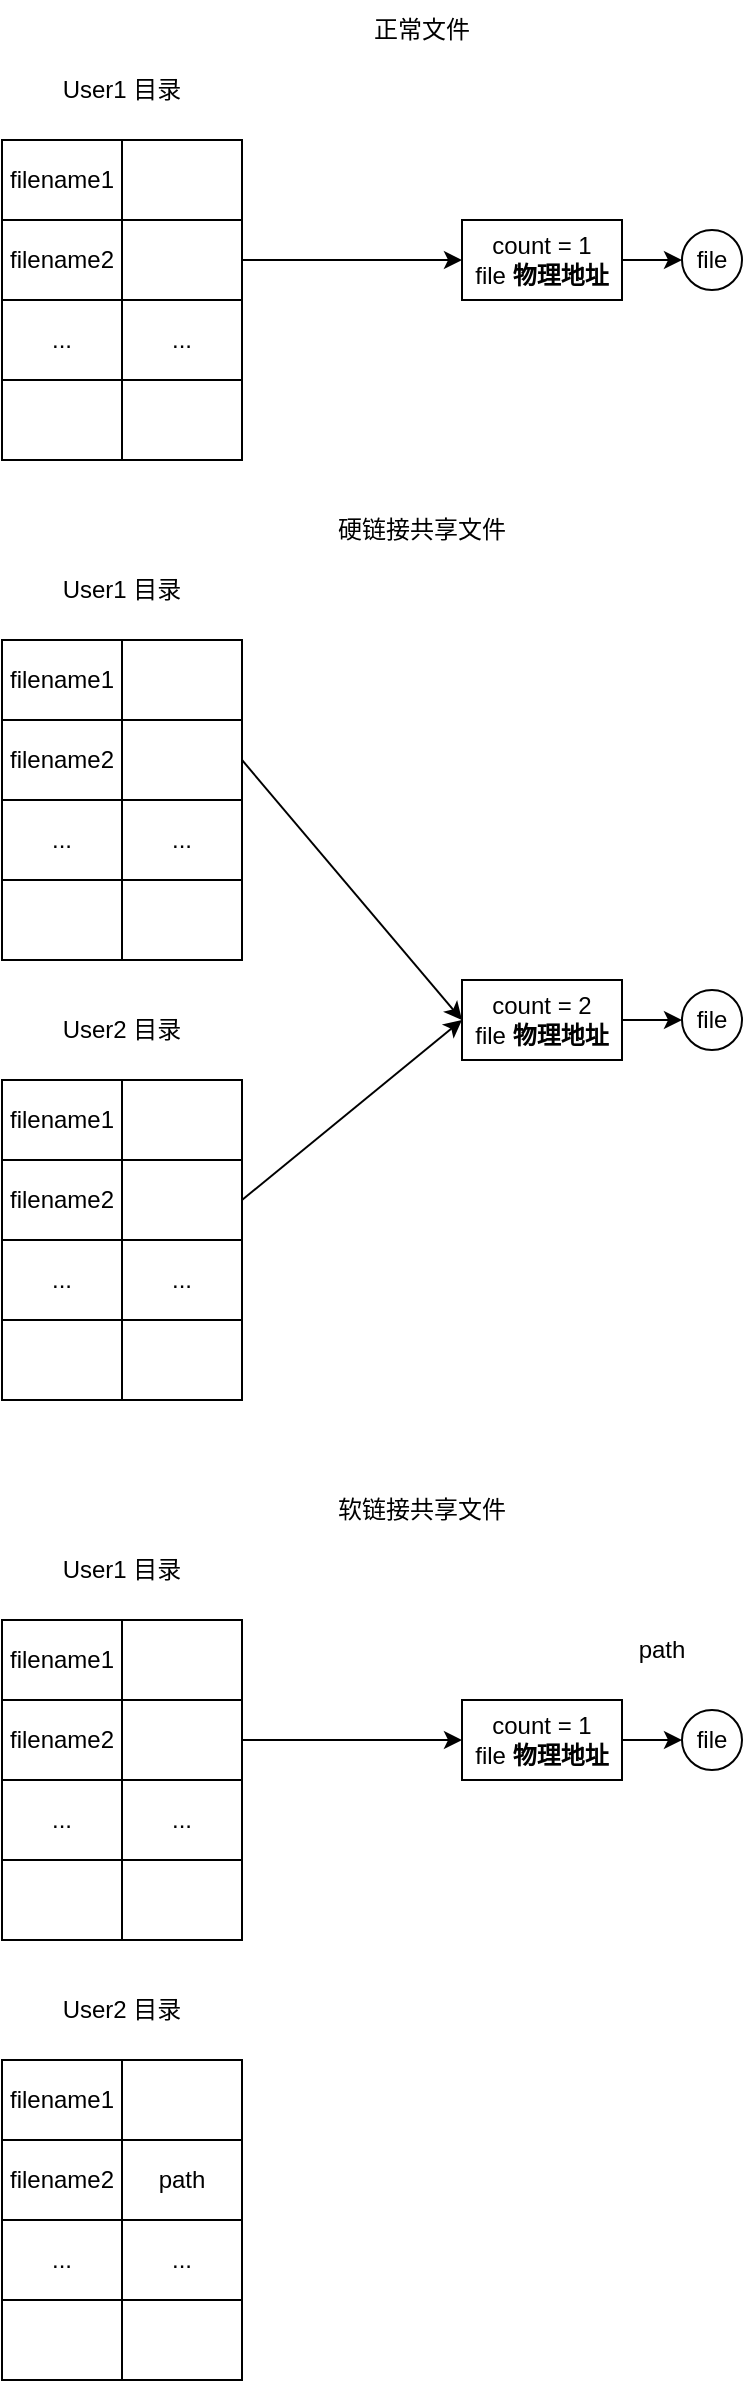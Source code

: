 <mxfile version="20.3.0" type="device"><diagram id="XVbXuXo4Ik4Qu2S9-JRk" name="第 1 页"><mxGraphModel dx="1673" dy="1065" grid="1" gridSize="10" guides="1" tooltips="1" connect="1" arrows="1" fold="1" page="1" pageScale="1" pageWidth="827" pageHeight="1169" math="0" shadow="0"><root><mxCell id="0"/><mxCell id="1" parent="0"/><mxCell id="PfqKMz3dD0oK0DoNJhlm-143" value="" style="shape=table;html=1;whiteSpace=wrap;startSize=0;container=1;collapsible=0;childLayout=tableLayout;" vertex="1" parent="1"><mxGeometry x="350" y="490" width="120" height="160" as="geometry"/></mxCell><mxCell id="PfqKMz3dD0oK0DoNJhlm-144" value="" style="shape=tableRow;horizontal=0;startSize=0;swimlaneHead=0;swimlaneBody=0;top=0;left=0;bottom=0;right=0;collapsible=0;dropTarget=0;fillColor=none;points=[[0,0.5],[1,0.5]];portConstraint=eastwest;" vertex="1" parent="PfqKMz3dD0oK0DoNJhlm-143"><mxGeometry width="120" height="40" as="geometry"/></mxCell><mxCell id="PfqKMz3dD0oK0DoNJhlm-145" value="filename1" style="shape=partialRectangle;html=1;whiteSpace=wrap;connectable=0;fillColor=none;top=0;left=0;bottom=0;right=0;overflow=hidden;" vertex="1" parent="PfqKMz3dD0oK0DoNJhlm-144"><mxGeometry width="60" height="40" as="geometry"><mxRectangle width="60" height="40" as="alternateBounds"/></mxGeometry></mxCell><mxCell id="PfqKMz3dD0oK0DoNJhlm-146" value="" style="shape=partialRectangle;html=1;whiteSpace=wrap;connectable=0;fillColor=none;top=0;left=0;bottom=0;right=0;overflow=hidden;" vertex="1" parent="PfqKMz3dD0oK0DoNJhlm-144"><mxGeometry x="60" width="60" height="40" as="geometry"><mxRectangle width="60" height="40" as="alternateBounds"/></mxGeometry></mxCell><mxCell id="PfqKMz3dD0oK0DoNJhlm-148" value="" style="shape=tableRow;horizontal=0;startSize=0;swimlaneHead=0;swimlaneBody=0;top=0;left=0;bottom=0;right=0;collapsible=0;dropTarget=0;fillColor=none;points=[[0,0.5],[1,0.5]];portConstraint=eastwest;" vertex="1" parent="PfqKMz3dD0oK0DoNJhlm-143"><mxGeometry y="40" width="120" height="40" as="geometry"/></mxCell><mxCell id="PfqKMz3dD0oK0DoNJhlm-149" value="filename2" style="shape=partialRectangle;html=1;whiteSpace=wrap;connectable=0;fillColor=none;top=0;left=0;bottom=0;right=0;overflow=hidden;" vertex="1" parent="PfqKMz3dD0oK0DoNJhlm-148"><mxGeometry width="60" height="40" as="geometry"><mxRectangle width="60" height="40" as="alternateBounds"/></mxGeometry></mxCell><mxCell id="PfqKMz3dD0oK0DoNJhlm-150" value="" style="shape=partialRectangle;html=1;whiteSpace=wrap;connectable=0;fillColor=none;top=0;left=0;bottom=0;right=0;overflow=hidden;" vertex="1" parent="PfqKMz3dD0oK0DoNJhlm-148"><mxGeometry x="60" width="60" height="40" as="geometry"><mxRectangle width="60" height="40" as="alternateBounds"/></mxGeometry></mxCell><mxCell id="PfqKMz3dD0oK0DoNJhlm-156" style="shape=tableRow;horizontal=0;startSize=0;swimlaneHead=0;swimlaneBody=0;top=0;left=0;bottom=0;right=0;collapsible=0;dropTarget=0;fillColor=none;points=[[0,0.5],[1,0.5]];portConstraint=eastwest;" vertex="1" parent="PfqKMz3dD0oK0DoNJhlm-143"><mxGeometry y="80" width="120" height="40" as="geometry"/></mxCell><mxCell id="PfqKMz3dD0oK0DoNJhlm-157" value="..." style="shape=partialRectangle;html=1;whiteSpace=wrap;connectable=0;fillColor=none;top=0;left=0;bottom=0;right=0;overflow=hidden;" vertex="1" parent="PfqKMz3dD0oK0DoNJhlm-156"><mxGeometry width="60" height="40" as="geometry"><mxRectangle width="60" height="40" as="alternateBounds"/></mxGeometry></mxCell><mxCell id="PfqKMz3dD0oK0DoNJhlm-158" value="..." style="shape=partialRectangle;html=1;whiteSpace=wrap;connectable=0;fillColor=none;top=0;left=0;bottom=0;right=0;overflow=hidden;" vertex="1" parent="PfqKMz3dD0oK0DoNJhlm-156"><mxGeometry x="60" width="60" height="40" as="geometry"><mxRectangle width="60" height="40" as="alternateBounds"/></mxGeometry></mxCell><mxCell id="PfqKMz3dD0oK0DoNJhlm-160" style="shape=tableRow;horizontal=0;startSize=0;swimlaneHead=0;swimlaneBody=0;top=0;left=0;bottom=0;right=0;collapsible=0;dropTarget=0;fillColor=none;points=[[0,0.5],[1,0.5]];portConstraint=eastwest;" vertex="1" parent="PfqKMz3dD0oK0DoNJhlm-143"><mxGeometry y="120" width="120" height="40" as="geometry"/></mxCell><mxCell id="PfqKMz3dD0oK0DoNJhlm-161" style="shape=partialRectangle;html=1;whiteSpace=wrap;connectable=0;fillColor=none;top=0;left=0;bottom=0;right=0;overflow=hidden;" vertex="1" parent="PfqKMz3dD0oK0DoNJhlm-160"><mxGeometry width="60" height="40" as="geometry"><mxRectangle width="60" height="40" as="alternateBounds"/></mxGeometry></mxCell><mxCell id="PfqKMz3dD0oK0DoNJhlm-162" style="shape=partialRectangle;html=1;whiteSpace=wrap;connectable=0;fillColor=none;top=0;left=0;bottom=0;right=0;overflow=hidden;" vertex="1" parent="PfqKMz3dD0oK0DoNJhlm-160"><mxGeometry x="60" width="60" height="40" as="geometry"><mxRectangle width="60" height="40" as="alternateBounds"/></mxGeometry></mxCell><mxCell id="PfqKMz3dD0oK0DoNJhlm-164" value="User1 目录" style="text;html=1;strokeColor=none;fillColor=none;align=center;verticalAlign=middle;whiteSpace=wrap;rounded=0;" vertex="1" parent="1"><mxGeometry x="375" y="450" width="70" height="30" as="geometry"/></mxCell><mxCell id="PfqKMz3dD0oK0DoNJhlm-165" value="count = 2&lt;br&gt;file &lt;b&gt;物理地址&lt;/b&gt;" style="rounded=0;whiteSpace=wrap;html=1;" vertex="1" parent="1"><mxGeometry x="580" y="660" width="80" height="40" as="geometry"/></mxCell><mxCell id="PfqKMz3dD0oK0DoNJhlm-166" value="" style="shape=table;html=1;whiteSpace=wrap;startSize=0;container=1;collapsible=0;childLayout=tableLayout;" vertex="1" parent="1"><mxGeometry x="350" y="710" width="120" height="160" as="geometry"/></mxCell><mxCell id="PfqKMz3dD0oK0DoNJhlm-167" value="" style="shape=tableRow;horizontal=0;startSize=0;swimlaneHead=0;swimlaneBody=0;top=0;left=0;bottom=0;right=0;collapsible=0;dropTarget=0;fillColor=none;points=[[0,0.5],[1,0.5]];portConstraint=eastwest;" vertex="1" parent="PfqKMz3dD0oK0DoNJhlm-166"><mxGeometry width="120" height="40" as="geometry"/></mxCell><mxCell id="PfqKMz3dD0oK0DoNJhlm-168" value="filename1" style="shape=partialRectangle;html=1;whiteSpace=wrap;connectable=0;fillColor=none;top=0;left=0;bottom=0;right=0;overflow=hidden;" vertex="1" parent="PfqKMz3dD0oK0DoNJhlm-167"><mxGeometry width="60" height="40" as="geometry"><mxRectangle width="60" height="40" as="alternateBounds"/></mxGeometry></mxCell><mxCell id="PfqKMz3dD0oK0DoNJhlm-169" value="" style="shape=partialRectangle;html=1;whiteSpace=wrap;connectable=0;fillColor=none;top=0;left=0;bottom=0;right=0;overflow=hidden;" vertex="1" parent="PfqKMz3dD0oK0DoNJhlm-167"><mxGeometry x="60" width="60" height="40" as="geometry"><mxRectangle width="60" height="40" as="alternateBounds"/></mxGeometry></mxCell><mxCell id="PfqKMz3dD0oK0DoNJhlm-170" value="" style="shape=tableRow;horizontal=0;startSize=0;swimlaneHead=0;swimlaneBody=0;top=0;left=0;bottom=0;right=0;collapsible=0;dropTarget=0;fillColor=none;points=[[0,0.5],[1,0.5]];portConstraint=eastwest;" vertex="1" parent="PfqKMz3dD0oK0DoNJhlm-166"><mxGeometry y="40" width="120" height="40" as="geometry"/></mxCell><mxCell id="PfqKMz3dD0oK0DoNJhlm-171" value="filename2" style="shape=partialRectangle;html=1;whiteSpace=wrap;connectable=0;fillColor=none;top=0;left=0;bottom=0;right=0;overflow=hidden;" vertex="1" parent="PfqKMz3dD0oK0DoNJhlm-170"><mxGeometry width="60" height="40" as="geometry"><mxRectangle width="60" height="40" as="alternateBounds"/></mxGeometry></mxCell><mxCell id="PfqKMz3dD0oK0DoNJhlm-172" value="" style="shape=partialRectangle;html=1;whiteSpace=wrap;connectable=0;fillColor=none;top=0;left=0;bottom=0;right=0;overflow=hidden;" vertex="1" parent="PfqKMz3dD0oK0DoNJhlm-170"><mxGeometry x="60" width="60" height="40" as="geometry"><mxRectangle width="60" height="40" as="alternateBounds"/></mxGeometry></mxCell><mxCell id="PfqKMz3dD0oK0DoNJhlm-173" style="shape=tableRow;horizontal=0;startSize=0;swimlaneHead=0;swimlaneBody=0;top=0;left=0;bottom=0;right=0;collapsible=0;dropTarget=0;fillColor=none;points=[[0,0.5],[1,0.5]];portConstraint=eastwest;" vertex="1" parent="PfqKMz3dD0oK0DoNJhlm-166"><mxGeometry y="80" width="120" height="40" as="geometry"/></mxCell><mxCell id="PfqKMz3dD0oK0DoNJhlm-174" value="..." style="shape=partialRectangle;html=1;whiteSpace=wrap;connectable=0;fillColor=none;top=0;left=0;bottom=0;right=0;overflow=hidden;" vertex="1" parent="PfqKMz3dD0oK0DoNJhlm-173"><mxGeometry width="60" height="40" as="geometry"><mxRectangle width="60" height="40" as="alternateBounds"/></mxGeometry></mxCell><mxCell id="PfqKMz3dD0oK0DoNJhlm-175" value="..." style="shape=partialRectangle;html=1;whiteSpace=wrap;connectable=0;fillColor=none;top=0;left=0;bottom=0;right=0;overflow=hidden;" vertex="1" parent="PfqKMz3dD0oK0DoNJhlm-173"><mxGeometry x="60" width="60" height="40" as="geometry"><mxRectangle width="60" height="40" as="alternateBounds"/></mxGeometry></mxCell><mxCell id="PfqKMz3dD0oK0DoNJhlm-176" style="shape=tableRow;horizontal=0;startSize=0;swimlaneHead=0;swimlaneBody=0;top=0;left=0;bottom=0;right=0;collapsible=0;dropTarget=0;fillColor=none;points=[[0,0.5],[1,0.5]];portConstraint=eastwest;" vertex="1" parent="PfqKMz3dD0oK0DoNJhlm-166"><mxGeometry y="120" width="120" height="40" as="geometry"/></mxCell><mxCell id="PfqKMz3dD0oK0DoNJhlm-177" style="shape=partialRectangle;html=1;whiteSpace=wrap;connectable=0;fillColor=none;top=0;left=0;bottom=0;right=0;overflow=hidden;" vertex="1" parent="PfqKMz3dD0oK0DoNJhlm-176"><mxGeometry width="60" height="40" as="geometry"><mxRectangle width="60" height="40" as="alternateBounds"/></mxGeometry></mxCell><mxCell id="PfqKMz3dD0oK0DoNJhlm-178" style="shape=partialRectangle;html=1;whiteSpace=wrap;connectable=0;fillColor=none;top=0;left=0;bottom=0;right=0;overflow=hidden;" vertex="1" parent="PfqKMz3dD0oK0DoNJhlm-176"><mxGeometry x="60" width="60" height="40" as="geometry"><mxRectangle width="60" height="40" as="alternateBounds"/></mxGeometry></mxCell><mxCell id="PfqKMz3dD0oK0DoNJhlm-179" value="User2 目录" style="text;html=1;strokeColor=none;fillColor=none;align=center;verticalAlign=middle;whiteSpace=wrap;rounded=0;" vertex="1" parent="1"><mxGeometry x="375" y="670" width="70" height="30" as="geometry"/></mxCell><mxCell id="PfqKMz3dD0oK0DoNJhlm-180" value="" style="endArrow=classic;html=1;rounded=0;exitX=1;exitY=0.5;exitDx=0;exitDy=0;entryX=0;entryY=0.5;entryDx=0;entryDy=0;" edge="1" parent="1" source="PfqKMz3dD0oK0DoNJhlm-148" target="PfqKMz3dD0oK0DoNJhlm-165"><mxGeometry width="50" height="50" relative="1" as="geometry"><mxPoint x="520" y="690" as="sourcePoint"/><mxPoint x="570" y="640" as="targetPoint"/></mxGeometry></mxCell><mxCell id="PfqKMz3dD0oK0DoNJhlm-181" value="" style="endArrow=classic;html=1;rounded=0;exitX=1;exitY=0.5;exitDx=0;exitDy=0;entryX=0;entryY=0.5;entryDx=0;entryDy=0;" edge="1" parent="1" source="PfqKMz3dD0oK0DoNJhlm-170" target="PfqKMz3dD0oK0DoNJhlm-165"><mxGeometry width="50" height="50" relative="1" as="geometry"><mxPoint x="520" y="690" as="sourcePoint"/><mxPoint x="570" y="640" as="targetPoint"/></mxGeometry></mxCell><mxCell id="PfqKMz3dD0oK0DoNJhlm-182" value="file" style="ellipse;whiteSpace=wrap;html=1;aspect=fixed;" vertex="1" parent="1"><mxGeometry x="690" y="665" width="30" height="30" as="geometry"/></mxCell><mxCell id="PfqKMz3dD0oK0DoNJhlm-183" value="" style="endArrow=classic;html=1;rounded=0;exitX=1;exitY=0.5;exitDx=0;exitDy=0;entryX=0;entryY=0.5;entryDx=0;entryDy=0;" edge="1" parent="1" source="PfqKMz3dD0oK0DoNJhlm-165" target="PfqKMz3dD0oK0DoNJhlm-182"><mxGeometry width="50" height="50" relative="1" as="geometry"><mxPoint x="520" y="690" as="sourcePoint"/><mxPoint x="570" y="640" as="targetPoint"/></mxGeometry></mxCell><mxCell id="PfqKMz3dD0oK0DoNJhlm-184" value="" style="shape=table;html=1;whiteSpace=wrap;startSize=0;container=1;collapsible=0;childLayout=tableLayout;" vertex="1" parent="1"><mxGeometry x="350" y="240" width="120" height="160" as="geometry"/></mxCell><mxCell id="PfqKMz3dD0oK0DoNJhlm-185" value="" style="shape=tableRow;horizontal=0;startSize=0;swimlaneHead=0;swimlaneBody=0;top=0;left=0;bottom=0;right=0;collapsible=0;dropTarget=0;fillColor=none;points=[[0,0.5],[1,0.5]];portConstraint=eastwest;" vertex="1" parent="PfqKMz3dD0oK0DoNJhlm-184"><mxGeometry width="120" height="40" as="geometry"/></mxCell><mxCell id="PfqKMz3dD0oK0DoNJhlm-186" value="filename1" style="shape=partialRectangle;html=1;whiteSpace=wrap;connectable=0;fillColor=none;top=0;left=0;bottom=0;right=0;overflow=hidden;" vertex="1" parent="PfqKMz3dD0oK0DoNJhlm-185"><mxGeometry width="60" height="40" as="geometry"><mxRectangle width="60" height="40" as="alternateBounds"/></mxGeometry></mxCell><mxCell id="PfqKMz3dD0oK0DoNJhlm-187" value="" style="shape=partialRectangle;html=1;whiteSpace=wrap;connectable=0;fillColor=none;top=0;left=0;bottom=0;right=0;overflow=hidden;" vertex="1" parent="PfqKMz3dD0oK0DoNJhlm-185"><mxGeometry x="60" width="60" height="40" as="geometry"><mxRectangle width="60" height="40" as="alternateBounds"/></mxGeometry></mxCell><mxCell id="PfqKMz3dD0oK0DoNJhlm-188" value="" style="shape=tableRow;horizontal=0;startSize=0;swimlaneHead=0;swimlaneBody=0;top=0;left=0;bottom=0;right=0;collapsible=0;dropTarget=0;fillColor=none;points=[[0,0.5],[1,0.5]];portConstraint=eastwest;" vertex="1" parent="PfqKMz3dD0oK0DoNJhlm-184"><mxGeometry y="40" width="120" height="40" as="geometry"/></mxCell><mxCell id="PfqKMz3dD0oK0DoNJhlm-189" value="filename2" style="shape=partialRectangle;html=1;whiteSpace=wrap;connectable=0;fillColor=none;top=0;left=0;bottom=0;right=0;overflow=hidden;" vertex="1" parent="PfqKMz3dD0oK0DoNJhlm-188"><mxGeometry width="60" height="40" as="geometry"><mxRectangle width="60" height="40" as="alternateBounds"/></mxGeometry></mxCell><mxCell id="PfqKMz3dD0oK0DoNJhlm-190" value="" style="shape=partialRectangle;html=1;whiteSpace=wrap;connectable=0;fillColor=none;top=0;left=0;bottom=0;right=0;overflow=hidden;" vertex="1" parent="PfqKMz3dD0oK0DoNJhlm-188"><mxGeometry x="60" width="60" height="40" as="geometry"><mxRectangle width="60" height="40" as="alternateBounds"/></mxGeometry></mxCell><mxCell id="PfqKMz3dD0oK0DoNJhlm-191" style="shape=tableRow;horizontal=0;startSize=0;swimlaneHead=0;swimlaneBody=0;top=0;left=0;bottom=0;right=0;collapsible=0;dropTarget=0;fillColor=none;points=[[0,0.5],[1,0.5]];portConstraint=eastwest;" vertex="1" parent="PfqKMz3dD0oK0DoNJhlm-184"><mxGeometry y="80" width="120" height="40" as="geometry"/></mxCell><mxCell id="PfqKMz3dD0oK0DoNJhlm-192" value="..." style="shape=partialRectangle;html=1;whiteSpace=wrap;connectable=0;fillColor=none;top=0;left=0;bottom=0;right=0;overflow=hidden;" vertex="1" parent="PfqKMz3dD0oK0DoNJhlm-191"><mxGeometry width="60" height="40" as="geometry"><mxRectangle width="60" height="40" as="alternateBounds"/></mxGeometry></mxCell><mxCell id="PfqKMz3dD0oK0DoNJhlm-193" value="..." style="shape=partialRectangle;html=1;whiteSpace=wrap;connectable=0;fillColor=none;top=0;left=0;bottom=0;right=0;overflow=hidden;" vertex="1" parent="PfqKMz3dD0oK0DoNJhlm-191"><mxGeometry x="60" width="60" height="40" as="geometry"><mxRectangle width="60" height="40" as="alternateBounds"/></mxGeometry></mxCell><mxCell id="PfqKMz3dD0oK0DoNJhlm-194" style="shape=tableRow;horizontal=0;startSize=0;swimlaneHead=0;swimlaneBody=0;top=0;left=0;bottom=0;right=0;collapsible=0;dropTarget=0;fillColor=none;points=[[0,0.5],[1,0.5]];portConstraint=eastwest;" vertex="1" parent="PfqKMz3dD0oK0DoNJhlm-184"><mxGeometry y="120" width="120" height="40" as="geometry"/></mxCell><mxCell id="PfqKMz3dD0oK0DoNJhlm-195" style="shape=partialRectangle;html=1;whiteSpace=wrap;connectable=0;fillColor=none;top=0;left=0;bottom=0;right=0;overflow=hidden;" vertex="1" parent="PfqKMz3dD0oK0DoNJhlm-194"><mxGeometry width="60" height="40" as="geometry"><mxRectangle width="60" height="40" as="alternateBounds"/></mxGeometry></mxCell><mxCell id="PfqKMz3dD0oK0DoNJhlm-196" style="shape=partialRectangle;html=1;whiteSpace=wrap;connectable=0;fillColor=none;top=0;left=0;bottom=0;right=0;overflow=hidden;" vertex="1" parent="PfqKMz3dD0oK0DoNJhlm-194"><mxGeometry x="60" width="60" height="40" as="geometry"><mxRectangle width="60" height="40" as="alternateBounds"/></mxGeometry></mxCell><mxCell id="PfqKMz3dD0oK0DoNJhlm-197" value="User1 目录" style="text;html=1;strokeColor=none;fillColor=none;align=center;verticalAlign=middle;whiteSpace=wrap;rounded=0;" vertex="1" parent="1"><mxGeometry x="375" y="200" width="70" height="30" as="geometry"/></mxCell><mxCell id="PfqKMz3dD0oK0DoNJhlm-198" value="count = 1&lt;br&gt;file &lt;b&gt;物理地址&lt;/b&gt;" style="rounded=0;whiteSpace=wrap;html=1;" vertex="1" parent="1"><mxGeometry x="580" y="280" width="80" height="40" as="geometry"/></mxCell><mxCell id="PfqKMz3dD0oK0DoNJhlm-213" value="" style="endArrow=classic;html=1;rounded=0;exitX=1;exitY=0.5;exitDx=0;exitDy=0;entryX=0;entryY=0.5;entryDx=0;entryDy=0;" edge="1" parent="1" source="PfqKMz3dD0oK0DoNJhlm-188" target="PfqKMz3dD0oK0DoNJhlm-198"><mxGeometry width="50" height="50" relative="1" as="geometry"><mxPoint x="520" y="440" as="sourcePoint"/><mxPoint x="570" y="390" as="targetPoint"/></mxGeometry></mxCell><mxCell id="PfqKMz3dD0oK0DoNJhlm-215" value="file" style="ellipse;whiteSpace=wrap;html=1;aspect=fixed;" vertex="1" parent="1"><mxGeometry x="690" y="285" width="30" height="30" as="geometry"/></mxCell><mxCell id="PfqKMz3dD0oK0DoNJhlm-216" value="" style="endArrow=classic;html=1;rounded=0;exitX=1;exitY=0.5;exitDx=0;exitDy=0;entryX=0;entryY=0.5;entryDx=0;entryDy=0;" edge="1" parent="1" source="PfqKMz3dD0oK0DoNJhlm-198" target="PfqKMz3dD0oK0DoNJhlm-215"><mxGeometry width="50" height="50" relative="1" as="geometry"><mxPoint x="520" y="310" as="sourcePoint"/><mxPoint x="570" y="260" as="targetPoint"/></mxGeometry></mxCell><mxCell id="PfqKMz3dD0oK0DoNJhlm-217" value="正常文件" style="text;html=1;strokeColor=none;fillColor=none;align=center;verticalAlign=middle;whiteSpace=wrap;rounded=0;" vertex="1" parent="1"><mxGeometry x="530" y="170" width="60" height="30" as="geometry"/></mxCell><mxCell id="PfqKMz3dD0oK0DoNJhlm-218" value="硬链接共享文件" style="text;html=1;strokeColor=none;fillColor=none;align=center;verticalAlign=middle;whiteSpace=wrap;rounded=0;" vertex="1" parent="1"><mxGeometry x="510" y="420" width="100" height="30" as="geometry"/></mxCell><mxCell id="PfqKMz3dD0oK0DoNJhlm-219" value="" style="shape=table;html=1;whiteSpace=wrap;startSize=0;container=1;collapsible=0;childLayout=tableLayout;" vertex="1" parent="1"><mxGeometry x="350" y="980" width="120" height="160" as="geometry"/></mxCell><mxCell id="PfqKMz3dD0oK0DoNJhlm-220" value="" style="shape=tableRow;horizontal=0;startSize=0;swimlaneHead=0;swimlaneBody=0;top=0;left=0;bottom=0;right=0;collapsible=0;dropTarget=0;fillColor=none;points=[[0,0.5],[1,0.5]];portConstraint=eastwest;" vertex="1" parent="PfqKMz3dD0oK0DoNJhlm-219"><mxGeometry width="120" height="40" as="geometry"/></mxCell><mxCell id="PfqKMz3dD0oK0DoNJhlm-221" value="filename1" style="shape=partialRectangle;html=1;whiteSpace=wrap;connectable=0;fillColor=none;top=0;left=0;bottom=0;right=0;overflow=hidden;" vertex="1" parent="PfqKMz3dD0oK0DoNJhlm-220"><mxGeometry width="60" height="40" as="geometry"><mxRectangle width="60" height="40" as="alternateBounds"/></mxGeometry></mxCell><mxCell id="PfqKMz3dD0oK0DoNJhlm-222" value="" style="shape=partialRectangle;html=1;whiteSpace=wrap;connectable=0;fillColor=none;top=0;left=0;bottom=0;right=0;overflow=hidden;" vertex="1" parent="PfqKMz3dD0oK0DoNJhlm-220"><mxGeometry x="60" width="60" height="40" as="geometry"><mxRectangle width="60" height="40" as="alternateBounds"/></mxGeometry></mxCell><mxCell id="PfqKMz3dD0oK0DoNJhlm-223" value="" style="shape=tableRow;horizontal=0;startSize=0;swimlaneHead=0;swimlaneBody=0;top=0;left=0;bottom=0;right=0;collapsible=0;dropTarget=0;fillColor=none;points=[[0,0.5],[1,0.5]];portConstraint=eastwest;" vertex="1" parent="PfqKMz3dD0oK0DoNJhlm-219"><mxGeometry y="40" width="120" height="40" as="geometry"/></mxCell><mxCell id="PfqKMz3dD0oK0DoNJhlm-224" value="filename2" style="shape=partialRectangle;html=1;whiteSpace=wrap;connectable=0;fillColor=none;top=0;left=0;bottom=0;right=0;overflow=hidden;" vertex="1" parent="PfqKMz3dD0oK0DoNJhlm-223"><mxGeometry width="60" height="40" as="geometry"><mxRectangle width="60" height="40" as="alternateBounds"/></mxGeometry></mxCell><mxCell id="PfqKMz3dD0oK0DoNJhlm-225" value="" style="shape=partialRectangle;html=1;whiteSpace=wrap;connectable=0;fillColor=none;top=0;left=0;bottom=0;right=0;overflow=hidden;" vertex="1" parent="PfqKMz3dD0oK0DoNJhlm-223"><mxGeometry x="60" width="60" height="40" as="geometry"><mxRectangle width="60" height="40" as="alternateBounds"/></mxGeometry></mxCell><mxCell id="PfqKMz3dD0oK0DoNJhlm-226" style="shape=tableRow;horizontal=0;startSize=0;swimlaneHead=0;swimlaneBody=0;top=0;left=0;bottom=0;right=0;collapsible=0;dropTarget=0;fillColor=none;points=[[0,0.5],[1,0.5]];portConstraint=eastwest;" vertex="1" parent="PfqKMz3dD0oK0DoNJhlm-219"><mxGeometry y="80" width="120" height="40" as="geometry"/></mxCell><mxCell id="PfqKMz3dD0oK0DoNJhlm-227" value="..." style="shape=partialRectangle;html=1;whiteSpace=wrap;connectable=0;fillColor=none;top=0;left=0;bottom=0;right=0;overflow=hidden;" vertex="1" parent="PfqKMz3dD0oK0DoNJhlm-226"><mxGeometry width="60" height="40" as="geometry"><mxRectangle width="60" height="40" as="alternateBounds"/></mxGeometry></mxCell><mxCell id="PfqKMz3dD0oK0DoNJhlm-228" value="..." style="shape=partialRectangle;html=1;whiteSpace=wrap;connectable=0;fillColor=none;top=0;left=0;bottom=0;right=0;overflow=hidden;" vertex="1" parent="PfqKMz3dD0oK0DoNJhlm-226"><mxGeometry x="60" width="60" height="40" as="geometry"><mxRectangle width="60" height="40" as="alternateBounds"/></mxGeometry></mxCell><mxCell id="PfqKMz3dD0oK0DoNJhlm-229" style="shape=tableRow;horizontal=0;startSize=0;swimlaneHead=0;swimlaneBody=0;top=0;left=0;bottom=0;right=0;collapsible=0;dropTarget=0;fillColor=none;points=[[0,0.5],[1,0.5]];portConstraint=eastwest;" vertex="1" parent="PfqKMz3dD0oK0DoNJhlm-219"><mxGeometry y="120" width="120" height="40" as="geometry"/></mxCell><mxCell id="PfqKMz3dD0oK0DoNJhlm-230" style="shape=partialRectangle;html=1;whiteSpace=wrap;connectable=0;fillColor=none;top=0;left=0;bottom=0;right=0;overflow=hidden;" vertex="1" parent="PfqKMz3dD0oK0DoNJhlm-229"><mxGeometry width="60" height="40" as="geometry"><mxRectangle width="60" height="40" as="alternateBounds"/></mxGeometry></mxCell><mxCell id="PfqKMz3dD0oK0DoNJhlm-231" style="shape=partialRectangle;html=1;whiteSpace=wrap;connectable=0;fillColor=none;top=0;left=0;bottom=0;right=0;overflow=hidden;" vertex="1" parent="PfqKMz3dD0oK0DoNJhlm-229"><mxGeometry x="60" width="60" height="40" as="geometry"><mxRectangle width="60" height="40" as="alternateBounds"/></mxGeometry></mxCell><mxCell id="PfqKMz3dD0oK0DoNJhlm-232" value="User1 目录" style="text;html=1;strokeColor=none;fillColor=none;align=center;verticalAlign=middle;whiteSpace=wrap;rounded=0;" vertex="1" parent="1"><mxGeometry x="375" y="940" width="70" height="30" as="geometry"/></mxCell><mxCell id="PfqKMz3dD0oK0DoNJhlm-233" value="count = 1&lt;br&gt;file &lt;b&gt;物理地址&lt;/b&gt;" style="rounded=0;whiteSpace=wrap;html=1;" vertex="1" parent="1"><mxGeometry x="580" y="1020" width="80" height="40" as="geometry"/></mxCell><mxCell id="PfqKMz3dD0oK0DoNJhlm-234" value="" style="shape=table;html=1;whiteSpace=wrap;startSize=0;container=1;collapsible=0;childLayout=tableLayout;" vertex="1" parent="1"><mxGeometry x="350" y="1200" width="120" height="160" as="geometry"/></mxCell><mxCell id="PfqKMz3dD0oK0DoNJhlm-235" value="" style="shape=tableRow;horizontal=0;startSize=0;swimlaneHead=0;swimlaneBody=0;top=0;left=0;bottom=0;right=0;collapsible=0;dropTarget=0;fillColor=none;points=[[0,0.5],[1,0.5]];portConstraint=eastwest;" vertex="1" parent="PfqKMz3dD0oK0DoNJhlm-234"><mxGeometry width="120" height="40" as="geometry"/></mxCell><mxCell id="PfqKMz3dD0oK0DoNJhlm-236" value="filename1" style="shape=partialRectangle;html=1;whiteSpace=wrap;connectable=0;fillColor=none;top=0;left=0;bottom=0;right=0;overflow=hidden;" vertex="1" parent="PfqKMz3dD0oK0DoNJhlm-235"><mxGeometry width="60" height="40" as="geometry"><mxRectangle width="60" height="40" as="alternateBounds"/></mxGeometry></mxCell><mxCell id="PfqKMz3dD0oK0DoNJhlm-237" value="" style="shape=partialRectangle;html=1;whiteSpace=wrap;connectable=0;fillColor=none;top=0;left=0;bottom=0;right=0;overflow=hidden;" vertex="1" parent="PfqKMz3dD0oK0DoNJhlm-235"><mxGeometry x="60" width="60" height="40" as="geometry"><mxRectangle width="60" height="40" as="alternateBounds"/></mxGeometry></mxCell><mxCell id="PfqKMz3dD0oK0DoNJhlm-238" value="" style="shape=tableRow;horizontal=0;startSize=0;swimlaneHead=0;swimlaneBody=0;top=0;left=0;bottom=0;right=0;collapsible=0;dropTarget=0;fillColor=none;points=[[0,0.5],[1,0.5]];portConstraint=eastwest;" vertex="1" parent="PfqKMz3dD0oK0DoNJhlm-234"><mxGeometry y="40" width="120" height="40" as="geometry"/></mxCell><mxCell id="PfqKMz3dD0oK0DoNJhlm-239" value="filename2" style="shape=partialRectangle;html=1;whiteSpace=wrap;connectable=0;fillColor=none;top=0;left=0;bottom=0;right=0;overflow=hidden;" vertex="1" parent="PfqKMz3dD0oK0DoNJhlm-238"><mxGeometry width="60" height="40" as="geometry"><mxRectangle width="60" height="40" as="alternateBounds"/></mxGeometry></mxCell><mxCell id="PfqKMz3dD0oK0DoNJhlm-240" value="path" style="shape=partialRectangle;html=1;whiteSpace=wrap;connectable=0;fillColor=none;top=0;left=0;bottom=0;right=0;overflow=hidden;" vertex="1" parent="PfqKMz3dD0oK0DoNJhlm-238"><mxGeometry x="60" width="60" height="40" as="geometry"><mxRectangle width="60" height="40" as="alternateBounds"/></mxGeometry></mxCell><mxCell id="PfqKMz3dD0oK0DoNJhlm-241" style="shape=tableRow;horizontal=0;startSize=0;swimlaneHead=0;swimlaneBody=0;top=0;left=0;bottom=0;right=0;collapsible=0;dropTarget=0;fillColor=none;points=[[0,0.5],[1,0.5]];portConstraint=eastwest;" vertex="1" parent="PfqKMz3dD0oK0DoNJhlm-234"><mxGeometry y="80" width="120" height="40" as="geometry"/></mxCell><mxCell id="PfqKMz3dD0oK0DoNJhlm-242" value="..." style="shape=partialRectangle;html=1;whiteSpace=wrap;connectable=0;fillColor=none;top=0;left=0;bottom=0;right=0;overflow=hidden;" vertex="1" parent="PfqKMz3dD0oK0DoNJhlm-241"><mxGeometry width="60" height="40" as="geometry"><mxRectangle width="60" height="40" as="alternateBounds"/></mxGeometry></mxCell><mxCell id="PfqKMz3dD0oK0DoNJhlm-243" value="..." style="shape=partialRectangle;html=1;whiteSpace=wrap;connectable=0;fillColor=none;top=0;left=0;bottom=0;right=0;overflow=hidden;" vertex="1" parent="PfqKMz3dD0oK0DoNJhlm-241"><mxGeometry x="60" width="60" height="40" as="geometry"><mxRectangle width="60" height="40" as="alternateBounds"/></mxGeometry></mxCell><mxCell id="PfqKMz3dD0oK0DoNJhlm-244" style="shape=tableRow;horizontal=0;startSize=0;swimlaneHead=0;swimlaneBody=0;top=0;left=0;bottom=0;right=0;collapsible=0;dropTarget=0;fillColor=none;points=[[0,0.5],[1,0.5]];portConstraint=eastwest;" vertex="1" parent="PfqKMz3dD0oK0DoNJhlm-234"><mxGeometry y="120" width="120" height="40" as="geometry"/></mxCell><mxCell id="PfqKMz3dD0oK0DoNJhlm-245" style="shape=partialRectangle;html=1;whiteSpace=wrap;connectable=0;fillColor=none;top=0;left=0;bottom=0;right=0;overflow=hidden;" vertex="1" parent="PfqKMz3dD0oK0DoNJhlm-244"><mxGeometry width="60" height="40" as="geometry"><mxRectangle width="60" height="40" as="alternateBounds"/></mxGeometry></mxCell><mxCell id="PfqKMz3dD0oK0DoNJhlm-246" style="shape=partialRectangle;html=1;whiteSpace=wrap;connectable=0;fillColor=none;top=0;left=0;bottom=0;right=0;overflow=hidden;" vertex="1" parent="PfqKMz3dD0oK0DoNJhlm-244"><mxGeometry x="60" width="60" height="40" as="geometry"><mxRectangle width="60" height="40" as="alternateBounds"/></mxGeometry></mxCell><mxCell id="PfqKMz3dD0oK0DoNJhlm-247" value="User2 目录" style="text;html=1;strokeColor=none;fillColor=none;align=center;verticalAlign=middle;whiteSpace=wrap;rounded=0;" vertex="1" parent="1"><mxGeometry x="375" y="1160" width="70" height="30" as="geometry"/></mxCell><mxCell id="PfqKMz3dD0oK0DoNJhlm-248" value="" style="endArrow=classic;html=1;rounded=0;exitX=1;exitY=0.5;exitDx=0;exitDy=0;entryX=0;entryY=0.5;entryDx=0;entryDy=0;" edge="1" parent="1" source="PfqKMz3dD0oK0DoNJhlm-223" target="PfqKMz3dD0oK0DoNJhlm-233"><mxGeometry width="50" height="50" relative="1" as="geometry"><mxPoint x="520" y="1180" as="sourcePoint"/><mxPoint x="570" y="1130" as="targetPoint"/></mxGeometry></mxCell><mxCell id="PfqKMz3dD0oK0DoNJhlm-250" value="file" style="ellipse;whiteSpace=wrap;html=1;aspect=fixed;" vertex="1" parent="1"><mxGeometry x="690" y="1025" width="30" height="30" as="geometry"/></mxCell><mxCell id="PfqKMz3dD0oK0DoNJhlm-251" value="" style="endArrow=classic;html=1;rounded=0;exitX=1;exitY=0.5;exitDx=0;exitDy=0;entryX=0;entryY=0.5;entryDx=0;entryDy=0;" edge="1" parent="1" source="PfqKMz3dD0oK0DoNJhlm-233" target="PfqKMz3dD0oK0DoNJhlm-250"><mxGeometry width="50" height="50" relative="1" as="geometry"><mxPoint x="520" y="1050" as="sourcePoint"/><mxPoint x="570" y="1000" as="targetPoint"/></mxGeometry></mxCell><mxCell id="PfqKMz3dD0oK0DoNJhlm-252" value="软链接共享文件" style="text;html=1;strokeColor=none;fillColor=none;align=center;verticalAlign=middle;whiteSpace=wrap;rounded=0;" vertex="1" parent="1"><mxGeometry x="510" y="910" width="100" height="30" as="geometry"/></mxCell><mxCell id="PfqKMz3dD0oK0DoNJhlm-253" value="path" style="text;html=1;strokeColor=none;fillColor=none;align=center;verticalAlign=middle;whiteSpace=wrap;rounded=0;" vertex="1" parent="1"><mxGeometry x="650" y="980" width="60" height="30" as="geometry"/></mxCell></root></mxGraphModel></diagram></mxfile>